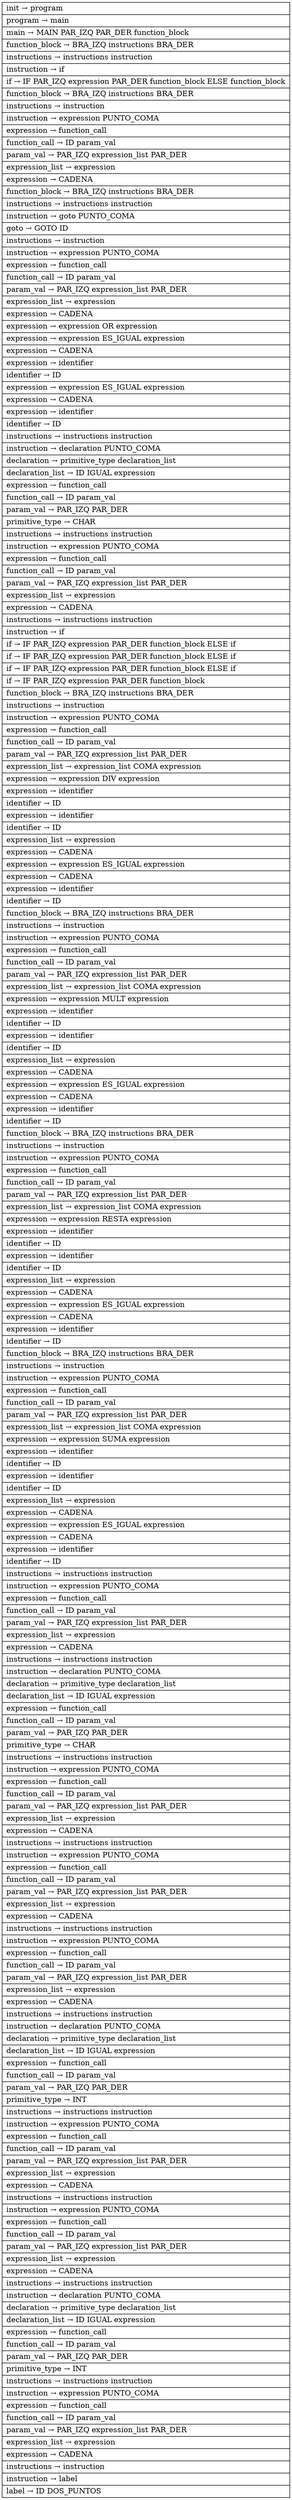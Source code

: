 graph {
	node [center=false shape=record]
	splines=false
	0 [label="{init → program\l |program → main\l |main → MAIN PAR_IZQ PAR_DER function_block\l |function_block → BRA_IZQ instructions BRA_DER\l |instructions → instructions instruction\l |instruction → if\l |if → IF PAR_IZQ expression PAR_DER function_block ELSE function_block\l |function_block → BRA_IZQ instructions BRA_DER\l |instructions → instruction\l |instruction → expression PUNTO_COMA\l |expression → function_call\l |function_call → ID param_val\l |param_val → PAR_IZQ expression_list PAR_DER\l |expression_list → expression\l |expression → CADENA\l |function_block → BRA_IZQ instructions BRA_DER\l |instructions → instructions instruction\l |instruction → goto PUNTO_COMA\l |goto → GOTO ID\l |instructions → instruction\l |instruction → expression PUNTO_COMA\l |expression → function_call\l |function_call → ID param_val\l |param_val → PAR_IZQ expression_list PAR_DER\l |expression_list → expression\l |expression → CADENA\l |expression → expression OR expression\l |expression → expression ES_IGUAL expression\l |expression → CADENA\l |expression → identifier\l |identifier → ID\l |expression → expression ES_IGUAL expression\l |expression → CADENA\l |expression → identifier\l |identifier → ID\l |instructions → instructions instruction\l |instruction → declaration PUNTO_COMA\l |declaration → primitive_type declaration_list\l |declaration_list → ID IGUAL expression\l |expression → function_call\l |function_call → ID param_val\l |param_val → PAR_IZQ PAR_DER\l |primitive_type → CHAR\l |instructions → instructions instruction\l |instruction → expression PUNTO_COMA\l |expression → function_call\l |function_call → ID param_val\l |param_val → PAR_IZQ expression_list PAR_DER\l |expression_list → expression\l |expression → CADENA\l |instructions → instructions instruction\l |instruction → if\l |if → IF PAR_IZQ expression PAR_DER function_block ELSE if\l |if → IF PAR_IZQ expression PAR_DER function_block ELSE if\l |if → IF PAR_IZQ expression PAR_DER function_block ELSE if\l |if → IF PAR_IZQ expression PAR_DER function_block\l |function_block → BRA_IZQ instructions BRA_DER\l |instructions → instruction\l |instruction → expression PUNTO_COMA\l |expression → function_call\l |function_call → ID param_val\l |param_val → PAR_IZQ expression_list PAR_DER\l |expression_list → expression_list COMA expression\l |expression → expression DIV expression\l |expression → identifier\l |identifier → ID\l |expression → identifier\l |identifier → ID\l |expression_list → expression\l |expression → CADENA\l |expression → expression ES_IGUAL expression\l |expression → CADENA\l |expression → identifier\l |identifier → ID\l |function_block → BRA_IZQ instructions BRA_DER\l |instructions → instruction\l |instruction → expression PUNTO_COMA\l |expression → function_call\l |function_call → ID param_val\l |param_val → PAR_IZQ expression_list PAR_DER\l |expression_list → expression_list COMA expression\l |expression → expression MULT expression\l |expression → identifier\l |identifier → ID\l |expression → identifier\l |identifier → ID\l |expression_list → expression\l |expression → CADENA\l |expression → expression ES_IGUAL expression\l |expression → CADENA\l |expression → identifier\l |identifier → ID\l |function_block → BRA_IZQ instructions BRA_DER\l |instructions → instruction\l |instruction → expression PUNTO_COMA\l |expression → function_call\l |function_call → ID param_val\l |param_val → PAR_IZQ expression_list PAR_DER\l |expression_list → expression_list COMA expression\l |expression → expression RESTA expression\l |expression → identifier\l |identifier → ID\l |expression → identifier\l |identifier → ID\l |expression_list → expression\l |expression → CADENA\l |expression → expression ES_IGUAL expression\l |expression → CADENA\l |expression → identifier\l |identifier → ID\l |function_block → BRA_IZQ instructions BRA_DER\l |instructions → instruction\l |instruction → expression PUNTO_COMA\l |expression → function_call\l |function_call → ID param_val\l |param_val → PAR_IZQ expression_list PAR_DER\l |expression_list → expression_list COMA expression\l |expression → expression SUMA expression\l |expression → identifier\l |identifier → ID\l |expression → identifier\l |identifier → ID\l |expression_list → expression\l |expression → CADENA\l |expression → expression ES_IGUAL expression\l |expression → CADENA\l |expression → identifier\l |identifier → ID\l |instructions → instructions instruction\l |instruction → expression PUNTO_COMA\l |expression → function_call\l |function_call → ID param_val\l |param_val → PAR_IZQ expression_list PAR_DER\l |expression_list → expression\l |expression → CADENA\l |instructions → instructions instruction\l |instruction → declaration PUNTO_COMA\l |declaration → primitive_type declaration_list\l |declaration_list → ID IGUAL expression\l |expression → function_call\l |function_call → ID param_val\l |param_val → PAR_IZQ PAR_DER\l |primitive_type → CHAR\l |instructions → instructions instruction\l |instruction → expression PUNTO_COMA\l |expression → function_call\l |function_call → ID param_val\l |param_val → PAR_IZQ expression_list PAR_DER\l |expression_list → expression\l |expression → CADENA\l |instructions → instructions instruction\l |instruction → expression PUNTO_COMA\l |expression → function_call\l |function_call → ID param_val\l |param_val → PAR_IZQ expression_list PAR_DER\l |expression_list → expression\l |expression → CADENA\l |instructions → instructions instruction\l |instruction → expression PUNTO_COMA\l |expression → function_call\l |function_call → ID param_val\l |param_val → PAR_IZQ expression_list PAR_DER\l |expression_list → expression\l |expression → CADENA\l |instructions → instructions instruction\l |instruction → declaration PUNTO_COMA\l |declaration → primitive_type declaration_list\l |declaration_list → ID IGUAL expression\l |expression → function_call\l |function_call → ID param_val\l |param_val → PAR_IZQ PAR_DER\l |primitive_type → INT\l |instructions → instructions instruction\l |instruction → expression PUNTO_COMA\l |expression → function_call\l |function_call → ID param_val\l |param_val → PAR_IZQ expression_list PAR_DER\l |expression_list → expression\l |expression → CADENA\l |instructions → instructions instruction\l |instruction → expression PUNTO_COMA\l |expression → function_call\l |function_call → ID param_val\l |param_val → PAR_IZQ expression_list PAR_DER\l |expression_list → expression\l |expression → CADENA\l |instructions → instructions instruction\l |instruction → declaration PUNTO_COMA\l |declaration → primitive_type declaration_list\l |declaration_list → ID IGUAL expression\l |expression → function_call\l |function_call → ID param_val\l |param_val → PAR_IZQ PAR_DER\l |primitive_type → INT\l |instructions → instructions instruction\l |instruction → expression PUNTO_COMA\l |expression → function_call\l |function_call → ID param_val\l |param_val → PAR_IZQ expression_list PAR_DER\l |expression_list → expression\l |expression → CADENA\l |instructions → instruction\l |instruction → label\l |label → ID DOS_PUNTOS\l }"]
}
